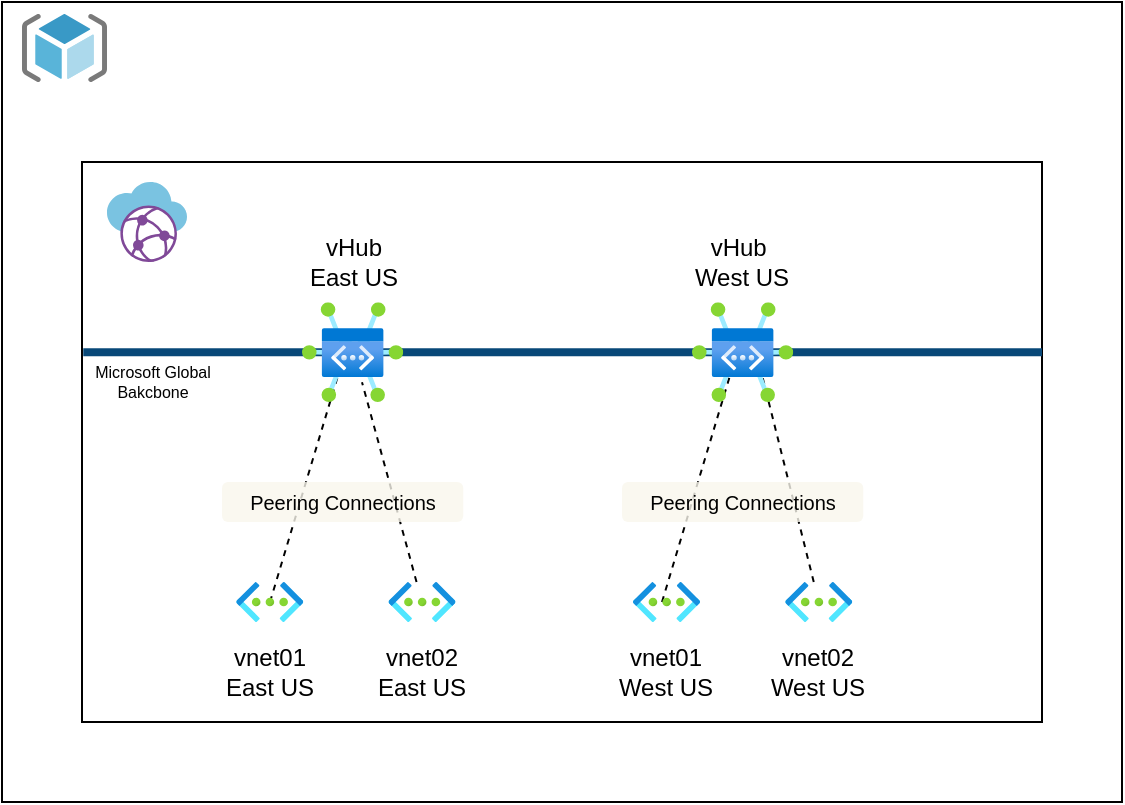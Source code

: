 <mxfile version="24.7.1" type="browser">
  <diagram name="Page-1" id="zGXteViX2Xw6E_YGSlFG">
    <mxGraphModel dx="794" dy="446" grid="1" gridSize="10" guides="1" tooltips="1" connect="1" arrows="1" fold="1" page="1" pageScale="1" pageWidth="850" pageHeight="1100" math="0" shadow="0">
      <root>
        <mxCell id="0" />
        <mxCell id="1" parent="0" />
        <mxCell id="FFxRBa4EelgISY9s4wPq-6" value="" style="rounded=0;whiteSpace=wrap;html=1;fillColor=none;" parent="1" vertex="1">
          <mxGeometry x="80" y="40" width="560" height="400" as="geometry" />
        </mxCell>
        <mxCell id="FFxRBa4EelgISY9s4wPq-7" value="" style="rounded=0;whiteSpace=wrap;html=1;fillColor=none;" parent="1" vertex="1">
          <mxGeometry x="120" y="120" width="480" height="280" as="geometry" />
        </mxCell>
        <mxCell id="FFxRBa4EelgISY9s4wPq-9" value="" style="line;strokeWidth=4;html=1;perimeter=backbonePerimeter;points=[];outlineConnect=0;strokeColor=#084878;fontColor=#21C4FF;" parent="1" vertex="1">
          <mxGeometry x="120.63" y="210.08" width="479.37" height="10" as="geometry" />
        </mxCell>
        <mxCell id="FFxRBa4EelgISY9s4wPq-1" value="" style="image;sketch=0;aspect=fixed;html=1;points=[];align=center;fontSize=12;image=img/lib/mscae/ResourceGroup.svg;" parent="1" vertex="1">
          <mxGeometry x="90" y="46" width="42.5" height="34" as="geometry" />
        </mxCell>
        <mxCell id="FFxRBa4EelgISY9s4wPq-2" value="" style="image;sketch=0;aspect=fixed;html=1;points=[];align=center;fontSize=12;image=img/lib/mscae/Virtual_WANs.svg;" parent="1" vertex="1">
          <mxGeometry x="132.5" y="130" width="40" height="40" as="geometry" />
        </mxCell>
        <mxCell id="FFxRBa4EelgISY9s4wPq-10" value="Microsoft Global Bakcbone" style="text;strokeColor=none;align=center;fillColor=none;html=1;verticalAlign=middle;whiteSpace=wrap;rounded=0;fontSize=8;" parent="1" vertex="1">
          <mxGeometry x="120.63" y="220.08" width="69.37" height="19.92" as="geometry" />
        </mxCell>
        <mxCell id="FFxRBa4EelgISY9s4wPq-11" value="vHub East US" style="text;strokeColor=none;align=center;fillColor=none;html=1;verticalAlign=middle;whiteSpace=wrap;rounded=0;" parent="1" vertex="1">
          <mxGeometry x="230.63" y="160" width="50" height="19.84" as="geometry" />
        </mxCell>
        <mxCell id="FFxRBa4EelgISY9s4wPq-12" value="vHub&amp;nbsp;&lt;div&gt;West US&lt;/div&gt;" style="text;strokeColor=none;align=center;fillColor=none;html=1;verticalAlign=middle;whiteSpace=wrap;rounded=0;" parent="1" vertex="1">
          <mxGeometry x="400.32" y="160" width="100" height="19.84" as="geometry" />
        </mxCell>
        <mxCell id="FFxRBa4EelgISY9s4wPq-14" value="vnet01&lt;div&gt;East US&lt;/div&gt;" style="text;strokeColor=none;align=center;fillColor=none;html=1;verticalAlign=middle;whiteSpace=wrap;rounded=0;" parent="1" vertex="1">
          <mxGeometry x="183.88" y="360" width="60" height="30" as="geometry" />
        </mxCell>
        <mxCell id="FFxRBa4EelgISY9s4wPq-15" value="" style="image;aspect=fixed;html=1;points=[];align=center;fontSize=12;image=img/lib/azure2/networking/Virtual_Networks.svg;" parent="1" vertex="1">
          <mxGeometry x="273.25" y="330" width="33.5" height="20" as="geometry" />
        </mxCell>
        <mxCell id="FFxRBa4EelgISY9s4wPq-16" value="vnet02&lt;div&gt;East US&lt;/div&gt;" style="text;strokeColor=none;align=center;fillColor=none;html=1;verticalAlign=middle;whiteSpace=wrap;rounded=0;" parent="1" vertex="1">
          <mxGeometry x="260" y="360" width="60" height="30" as="geometry" />
        </mxCell>
        <mxCell id="FFxRBa4EelgISY9s4wPq-18" value="vnet01&lt;div&gt;West US&lt;/div&gt;" style="text;strokeColor=none;align=center;fillColor=none;html=1;verticalAlign=middle;whiteSpace=wrap;rounded=0;" parent="1" vertex="1">
          <mxGeometry x="382.26" y="360" width="60" height="30" as="geometry" />
        </mxCell>
        <mxCell id="FFxRBa4EelgISY9s4wPq-20" value="vnet02&lt;div&gt;West US&lt;/div&gt;" style="text;strokeColor=none;align=center;fillColor=none;html=1;verticalAlign=middle;whiteSpace=wrap;rounded=0;" parent="1" vertex="1">
          <mxGeometry x="458.38" y="360" width="60" height="30" as="geometry" />
        </mxCell>
        <mxCell id="FFxRBa4EelgISY9s4wPq-21" value="" style="endArrow=none;dashed=1;html=1;rounded=0;" parent="1" edge="1">
          <mxGeometry width="50" height="50" relative="1" as="geometry">
            <mxPoint x="214" y="340" as="sourcePoint" />
            <mxPoint x="250" y="220.08" as="targetPoint" />
          </mxGeometry>
        </mxCell>
        <mxCell id="FFxRBa4EelgISY9s4wPq-13" value="" style="image;aspect=fixed;html=1;points=[];align=center;fontSize=12;image=img/lib/azure2/networking/Virtual_Networks.svg;" parent="1" vertex="1">
          <mxGeometry x="197.13" y="330" width="33.5" height="20" as="geometry" />
        </mxCell>
        <mxCell id="FFxRBa4EelgISY9s4wPq-3" value="" style="image;aspect=fixed;html=1;points=[];align=center;fontSize=12;image=img/lib/azure2/networking/Virtual_WAN_Hub.svg;" parent="1" vertex="1">
          <mxGeometry x="230" y="190.16" width="50.63" height="49.84" as="geometry" />
        </mxCell>
        <mxCell id="FFxRBa4EelgISY9s4wPq-22" value="" style="endArrow=none;dashed=1;html=1;rounded=0;" parent="1" source="FFxRBa4EelgISY9s4wPq-15" edge="1">
          <mxGeometry width="50" height="50" relative="1" as="geometry">
            <mxPoint x="224" y="350" as="sourcePoint" />
            <mxPoint x="260" y="230.08" as="targetPoint" />
          </mxGeometry>
        </mxCell>
        <mxCell id="FFxRBa4EelgISY9s4wPq-23" value="" style="endArrow=none;dashed=1;html=1;rounded=0;" parent="1" edge="1">
          <mxGeometry width="50" height="50" relative="1" as="geometry">
            <mxPoint x="410" y="340" as="sourcePoint" />
            <mxPoint x="446" y="220.08" as="targetPoint" />
          </mxGeometry>
        </mxCell>
        <mxCell id="FFxRBa4EelgISY9s4wPq-17" value="" style="image;aspect=fixed;html=1;points=[];align=center;fontSize=12;image=img/lib/azure2/networking/Virtual_Networks.svg;" parent="1" vertex="1">
          <mxGeometry x="395.51" y="330" width="33.5" height="20" as="geometry" />
        </mxCell>
        <mxCell id="FFxRBa4EelgISY9s4wPq-24" value="" style="endArrow=none;dashed=1;html=1;rounded=0;" parent="1" source="FFxRBa4EelgISY9s4wPq-19" edge="1">
          <mxGeometry width="50" height="50" relative="1" as="geometry">
            <mxPoint x="422.38" y="340" as="sourcePoint" />
            <mxPoint x="458.38" y="220.08" as="targetPoint" />
          </mxGeometry>
        </mxCell>
        <mxCell id="FFxRBa4EelgISY9s4wPq-8" value="" style="image;aspect=fixed;html=1;points=[];align=center;fontSize=12;image=img/lib/azure2/networking/Virtual_WAN_Hub.svg;" parent="1" vertex="1">
          <mxGeometry x="425" y="190.16" width="50.63" height="49.84" as="geometry" />
        </mxCell>
        <mxCell id="FFxRBa4EelgISY9s4wPq-19" value="" style="image;aspect=fixed;html=1;points=[];align=center;fontSize=12;image=img/lib/azure2/networking/Virtual_Networks.svg;" parent="1" vertex="1">
          <mxGeometry x="471.63" y="330" width="33.5" height="20" as="geometry" />
        </mxCell>
        <mxCell id="FFxRBa4EelgISY9s4wPq-26" value="Peering Connections" style="text;align=center;html=1;verticalAlign=middle;whiteSpace=wrap;rounded=1;fontSize=10;fillColor=#f9f7ed;strokeColor=none;fillOpacity=80;" parent="1" vertex="1">
          <mxGeometry x="390" y="280" width="120.63" height="20" as="geometry" />
        </mxCell>
        <mxCell id="FFxRBa4EelgISY9s4wPq-27" value="Peering Connections" style="text;align=center;html=1;verticalAlign=middle;whiteSpace=wrap;rounded=1;fontSize=10;fillColor=#f9f7ed;strokeColor=none;fillOpacity=80;" parent="1" vertex="1">
          <mxGeometry x="190" y="280" width="120.63" height="20" as="geometry" />
        </mxCell>
      </root>
    </mxGraphModel>
  </diagram>
</mxfile>
